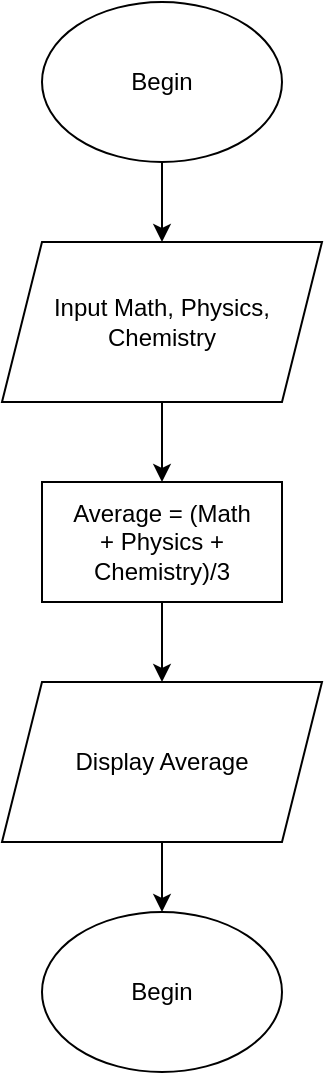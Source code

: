 <mxfile version="20.3.0" type="device"><diagram id="KnB7StJy7Hcc8WTVCgdH" name="Trang-1"><mxGraphModel dx="1038" dy="641" grid="1" gridSize="10" guides="1" tooltips="1" connect="1" arrows="1" fold="1" page="1" pageScale="1" pageWidth="827" pageHeight="1169" math="0" shadow="0"><root><mxCell id="0"/><mxCell id="1" parent="0"/><mxCell id="5eruP0XOQ9i0JtpbcyUI-3" value="" style="edgeStyle=orthogonalEdgeStyle;rounded=0;orthogonalLoop=1;jettySize=auto;html=1;" edge="1" parent="1" source="5eruP0XOQ9i0JtpbcyUI-1" target="5eruP0XOQ9i0JtpbcyUI-2"><mxGeometry relative="1" as="geometry"/></mxCell><mxCell id="5eruP0XOQ9i0JtpbcyUI-1" value="Begin" style="ellipse;whiteSpace=wrap;html=1;" vertex="1" parent="1"><mxGeometry x="360" y="130" width="120" height="80" as="geometry"/></mxCell><mxCell id="5eruP0XOQ9i0JtpbcyUI-5" value="" style="edgeStyle=orthogonalEdgeStyle;rounded=0;orthogonalLoop=1;jettySize=auto;html=1;" edge="1" parent="1" source="5eruP0XOQ9i0JtpbcyUI-2" target="5eruP0XOQ9i0JtpbcyUI-4"><mxGeometry relative="1" as="geometry"/></mxCell><mxCell id="5eruP0XOQ9i0JtpbcyUI-2" value="&lt;p align=&quot;center&quot; class=&quot;MsoNormal&quot;&gt;&lt;span lang=&quot;EN-US&quot;&gt;Input Math, Physics, Chemistry&lt;/span&gt;&lt;/p&gt;" style="shape=parallelogram;perimeter=parallelogramPerimeter;whiteSpace=wrap;html=1;fixedSize=1;" vertex="1" parent="1"><mxGeometry x="340" y="250" width="160" height="80" as="geometry"/></mxCell><mxCell id="5eruP0XOQ9i0JtpbcyUI-7" value="" style="edgeStyle=orthogonalEdgeStyle;rounded=0;orthogonalLoop=1;jettySize=auto;html=1;" edge="1" parent="1" source="5eruP0XOQ9i0JtpbcyUI-4" target="5eruP0XOQ9i0JtpbcyUI-6"><mxGeometry relative="1" as="geometry"/></mxCell><mxCell id="5eruP0XOQ9i0JtpbcyUI-4" value="&lt;p align=&quot;center&quot; class=&quot;MsoNormal&quot;&gt;&lt;span lang=&quot;EN-US&quot;&gt;Average&lt;/span&gt;&lt;span lang=&quot;EN-US&quot;&gt; = (Math&lt;br/&gt;+ Physics + Chemistry)/3&lt;/span&gt;&lt;/p&gt;" style="rounded=0;whiteSpace=wrap;html=1;" vertex="1" parent="1"><mxGeometry x="360" y="370" width="120" height="60" as="geometry"/></mxCell><mxCell id="5eruP0XOQ9i0JtpbcyUI-10" value="" style="edgeStyle=orthogonalEdgeStyle;rounded=0;orthogonalLoop=1;jettySize=auto;html=1;" edge="1" parent="1" source="5eruP0XOQ9i0JtpbcyUI-6" target="5eruP0XOQ9i0JtpbcyUI-8"><mxGeometry relative="1" as="geometry"/></mxCell><mxCell id="5eruP0XOQ9i0JtpbcyUI-6" value="&lt;p align=&quot;center&quot; class=&quot;MsoNormal&quot;&gt;&lt;span lang=&quot;EN-US&quot;&gt;Display Average&lt;/span&gt;&lt;/p&gt;" style="shape=parallelogram;perimeter=parallelogramPerimeter;whiteSpace=wrap;html=1;fixedSize=1;" vertex="1" parent="1"><mxGeometry x="340" y="470" width="160" height="80" as="geometry"/></mxCell><mxCell id="5eruP0XOQ9i0JtpbcyUI-8" value="Begin" style="ellipse;whiteSpace=wrap;html=1;" vertex="1" parent="1"><mxGeometry x="360" y="585" width="120" height="80" as="geometry"/></mxCell></root></mxGraphModel></diagram></mxfile>